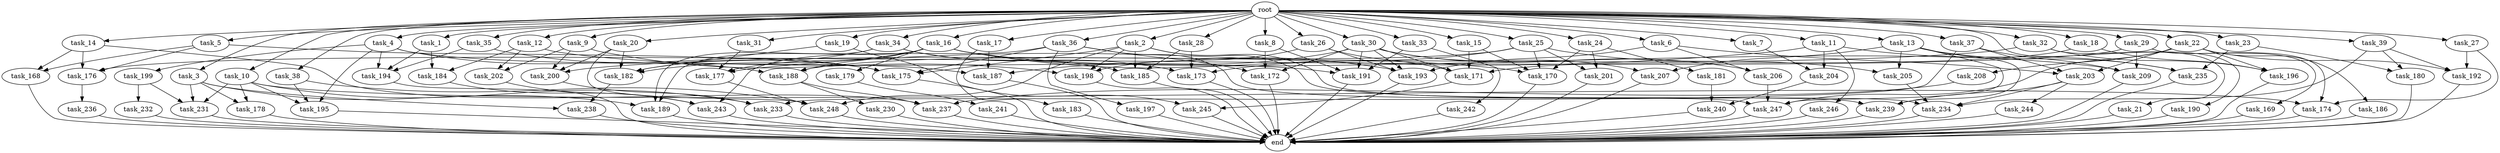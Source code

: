 digraph G {
  root [size="0.000000"];
  task_1 [size="10.240000"];
  task_2 [size="10.240000"];
  task_3 [size="10.240000"];
  task_4 [size="10.240000"];
  task_5 [size="10.240000"];
  task_6 [size="10.240000"];
  task_7 [size="10.240000"];
  task_8 [size="10.240000"];
  task_9 [size="10.240000"];
  task_10 [size="10.240000"];
  task_11 [size="10.240000"];
  task_12 [size="10.240000"];
  task_13 [size="10.240000"];
  task_14 [size="10.240000"];
  task_15 [size="10.240000"];
  task_16 [size="10.240000"];
  task_17 [size="10.240000"];
  task_18 [size="10.240000"];
  task_19 [size="10.240000"];
  task_20 [size="10.240000"];
  task_21 [size="10.240000"];
  task_22 [size="10.240000"];
  task_23 [size="10.240000"];
  task_24 [size="10.240000"];
  task_25 [size="10.240000"];
  task_26 [size="10.240000"];
  task_27 [size="10.240000"];
  task_28 [size="10.240000"];
  task_29 [size="10.240000"];
  task_30 [size="10.240000"];
  task_31 [size="10.240000"];
  task_32 [size="10.240000"];
  task_33 [size="10.240000"];
  task_34 [size="10.240000"];
  task_35 [size="10.240000"];
  task_36 [size="10.240000"];
  task_37 [size="10.240000"];
  task_38 [size="10.240000"];
  task_39 [size="10.240000"];
  task_168 [size="10737418240.000000"];
  task_169 [size="773094113.280000"];
  task_170 [size="13572096655.360001"];
  task_171 [size="10737418240.000000"];
  task_172 [size="6957847019.520000"];
  task_173 [size="8418135900.160000"];
  task_174 [size="10823317585.920000"];
  task_175 [size="9706626088.960001"];
  task_176 [size="11510512353.280001"];
  task_177 [size="5841155522.560000"];
  task_178 [size="3435973836.800000"];
  task_179 [size="3092376453.120000"];
  task_180 [size="2920577761.280000"];
  task_181 [size="6957847019.520000"];
  task_182 [size="9706626088.960001"];
  task_183 [size="3092376453.120000"];
  task_184 [size="6356551598.080000"];
  task_185 [size="9363028705.280001"];
  task_186 [size="2147483648.000000"];
  task_187 [size="9277129359.360001"];
  task_188 [size="8332236554.240000"];
  task_189 [size="8933531975.680000"];
  task_190 [size="3092376453.120000"];
  task_191 [size="8847632629.760000"];
  task_192 [size="11252814315.520000"];
  task_193 [size="11166914969.600000"];
  task_194 [size="6614249635.840000"];
  task_195 [size="14774687498.240000"];
  task_196 [size="10737418240.000000"];
  task_197 [size="3092376453.120000"];
  task_198 [size="9363028705.280001"];
  task_199 [size="3092376453.120000"];
  task_200 [size="8933531975.680000"];
  task_201 [size="9105330667.520000"];
  task_202 [size="9706626088.960001"];
  task_203 [size="6700148981.760000"];
  task_204 [size="6871947673.600000"];
  task_205 [size="5239860101.120000"];
  task_206 [size="7301444403.200000"];
  task_207 [size="6184752906.240000"];
  task_208 [size="2147483648.000000"];
  task_209 [size="4209067950.080000"];
  task_230 [size="773094113.280000"];
  task_231 [size="6528350289.920000"];
  task_232 [size="3092376453.120000"];
  task_233 [size="4209067950.080000"];
  task_234 [size="17695265259.520000"];
  task_235 [size="5239860101.120000"];
  task_236 [size="5497558138.880000"];
  task_237 [size="11510512353.280001"];
  task_238 [size="8933531975.680000"];
  task_239 [size="13142599925.760000"];
  task_240 [size="2491081031.680000"];
  task_241 [size="3092376453.120000"];
  task_242 [size="773094113.280000"];
  task_243 [size="15891378995.200001"];
  task_244 [size="6957847019.520000"];
  task_245 [size="7730941132.800000"];
  task_246 [size="1374389534.720000"];
  task_247 [size="9105330667.520000"];
  task_248 [size="17523466567.680000"];
  end [size="0.000000"];

  root -> task_1 [size="1.000000"];
  root -> task_2 [size="1.000000"];
  root -> task_3 [size="1.000000"];
  root -> task_4 [size="1.000000"];
  root -> task_5 [size="1.000000"];
  root -> task_6 [size="1.000000"];
  root -> task_7 [size="1.000000"];
  root -> task_8 [size="1.000000"];
  root -> task_9 [size="1.000000"];
  root -> task_10 [size="1.000000"];
  root -> task_11 [size="1.000000"];
  root -> task_12 [size="1.000000"];
  root -> task_13 [size="1.000000"];
  root -> task_14 [size="1.000000"];
  root -> task_15 [size="1.000000"];
  root -> task_16 [size="1.000000"];
  root -> task_17 [size="1.000000"];
  root -> task_18 [size="1.000000"];
  root -> task_19 [size="1.000000"];
  root -> task_20 [size="1.000000"];
  root -> task_21 [size="1.000000"];
  root -> task_22 [size="1.000000"];
  root -> task_23 [size="1.000000"];
  root -> task_24 [size="1.000000"];
  root -> task_25 [size="1.000000"];
  root -> task_26 [size="1.000000"];
  root -> task_27 [size="1.000000"];
  root -> task_28 [size="1.000000"];
  root -> task_29 [size="1.000000"];
  root -> task_30 [size="1.000000"];
  root -> task_31 [size="1.000000"];
  root -> task_32 [size="1.000000"];
  root -> task_33 [size="1.000000"];
  root -> task_34 [size="1.000000"];
  root -> task_35 [size="1.000000"];
  root -> task_36 [size="1.000000"];
  root -> task_37 [size="1.000000"];
  root -> task_38 [size="1.000000"];
  root -> task_39 [size="1.000000"];
  task_1 -> task_184 [size="209715200.000000"];
  task_1 -> task_194 [size="209715200.000000"];
  task_2 -> task_175 [size="301989888.000000"];
  task_2 -> task_185 [size="301989888.000000"];
  task_2 -> task_198 [size="301989888.000000"];
  task_2 -> task_234 [size="301989888.000000"];
  task_2 -> task_239 [size="301989888.000000"];
  task_2 -> task_248 [size="301989888.000000"];
  task_3 -> task_178 [size="33554432.000000"];
  task_3 -> task_189 [size="33554432.000000"];
  task_3 -> task_231 [size="33554432.000000"];
  task_3 -> task_238 [size="33554432.000000"];
  task_4 -> task_187 [size="301989888.000000"];
  task_4 -> task_188 [size="301989888.000000"];
  task_4 -> task_194 [size="301989888.000000"];
  task_4 -> task_195 [size="301989888.000000"];
  task_4 -> task_199 [size="301989888.000000"];
  task_5 -> task_168 [size="209715200.000000"];
  task_5 -> task_175 [size="209715200.000000"];
  task_5 -> task_176 [size="209715200.000000"];
  task_6 -> task_193 [size="411041792.000000"];
  task_6 -> task_203 [size="411041792.000000"];
  task_6 -> task_206 [size="411041792.000000"];
  task_7 -> task_204 [size="536870912.000000"];
  task_8 -> task_172 [size="75497472.000000"];
  task_8 -> task_191 [size="75497472.000000"];
  task_9 -> task_198 [size="536870912.000000"];
  task_9 -> task_200 [size="536870912.000000"];
  task_9 -> task_202 [size="536870912.000000"];
  task_10 -> task_174 [size="301989888.000000"];
  task_10 -> task_178 [size="301989888.000000"];
  task_10 -> task_195 [size="301989888.000000"];
  task_10 -> task_231 [size="301989888.000000"];
  task_10 -> task_233 [size="301989888.000000"];
  task_11 -> task_177 [size="134217728.000000"];
  task_11 -> task_204 [size="134217728.000000"];
  task_11 -> task_235 [size="134217728.000000"];
  task_11 -> task_246 [size="134217728.000000"];
  task_12 -> task_184 [size="411041792.000000"];
  task_12 -> task_191 [size="411041792.000000"];
  task_12 -> task_202 [size="411041792.000000"];
  task_13 -> task_205 [size="301989888.000000"];
  task_13 -> task_207 [size="301989888.000000"];
  task_13 -> task_235 [size="301989888.000000"];
  task_13 -> task_239 [size="301989888.000000"];
  task_13 -> task_247 [size="301989888.000000"];
  task_14 -> task_168 [size="838860800.000000"];
  task_14 -> task_176 [size="838860800.000000"];
  task_14 -> task_237 [size="838860800.000000"];
  task_15 -> task_170 [size="134217728.000000"];
  task_15 -> task_171 [size="134217728.000000"];
  task_16 -> task_170 [size="301989888.000000"];
  task_16 -> task_177 [size="301989888.000000"];
  task_16 -> task_179 [size="301989888.000000"];
  task_16 -> task_182 [size="301989888.000000"];
  task_16 -> task_188 [size="301989888.000000"];
  task_16 -> task_189 [size="301989888.000000"];
  task_16 -> task_193 [size="301989888.000000"];
  task_16 -> task_209 [size="301989888.000000"];
  task_17 -> task_183 [size="301989888.000000"];
  task_17 -> task_187 [size="301989888.000000"];
  task_18 -> task_171 [size="536870912.000000"];
  task_18 -> task_196 [size="536870912.000000"];
  task_19 -> task_182 [size="75497472.000000"];
  task_19 -> task_245 [size="75497472.000000"];
  task_20 -> task_182 [size="33554432.000000"];
  task_20 -> task_200 [size="33554432.000000"];
  task_20 -> task_248 [size="33554432.000000"];
  task_21 -> end [size="1.000000"];
  task_22 -> task_186 [size="209715200.000000"];
  task_22 -> task_192 [size="209715200.000000"];
  task_22 -> task_196 [size="209715200.000000"];
  task_22 -> task_203 [size="209715200.000000"];
  task_22 -> task_208 [size="209715200.000000"];
  task_22 -> task_247 [size="209715200.000000"];
  task_23 -> task_180 [size="75497472.000000"];
  task_23 -> task_235 [size="75497472.000000"];
  task_24 -> task_170 [size="679477248.000000"];
  task_24 -> task_181 [size="679477248.000000"];
  task_24 -> task_201 [size="679477248.000000"];
  task_25 -> task_170 [size="209715200.000000"];
  task_25 -> task_173 [size="209715200.000000"];
  task_25 -> task_188 [size="209715200.000000"];
  task_25 -> task_201 [size="209715200.000000"];
  task_25 -> task_205 [size="209715200.000000"];
  task_26 -> task_171 [size="75497472.000000"];
  task_26 -> task_193 [size="75497472.000000"];
  task_26 -> task_198 [size="75497472.000000"];
  task_27 -> task_174 [size="679477248.000000"];
  task_27 -> task_192 [size="679477248.000000"];
  task_28 -> task_173 [size="75497472.000000"];
  task_28 -> task_185 [size="75497472.000000"];
  task_29 -> task_169 [size="75497472.000000"];
  task_29 -> task_174 [size="75497472.000000"];
  task_29 -> task_176 [size="75497472.000000"];
  task_29 -> task_209 [size="75497472.000000"];
  task_30 -> task_171 [size="301989888.000000"];
  task_30 -> task_172 [size="301989888.000000"];
  task_30 -> task_187 [size="301989888.000000"];
  task_30 -> task_191 [size="301989888.000000"];
  task_30 -> task_193 [size="301989888.000000"];
  task_30 -> task_206 [size="301989888.000000"];
  task_30 -> task_207 [size="301989888.000000"];
  task_31 -> task_177 [size="134217728.000000"];
  task_32 -> task_190 [size="301989888.000000"];
  task_32 -> task_196 [size="301989888.000000"];
  task_32 -> task_200 [size="301989888.000000"];
  task_33 -> task_191 [size="75497472.000000"];
  task_33 -> task_242 [size="75497472.000000"];
  task_34 -> task_173 [size="536870912.000000"];
  task_34 -> task_182 [size="536870912.000000"];
  task_34 -> task_185 [size="536870912.000000"];
  task_34 -> task_189 [size="536870912.000000"];
  task_35 -> task_175 [size="134217728.000000"];
  task_35 -> task_194 [size="134217728.000000"];
  task_36 -> task_172 [size="301989888.000000"];
  task_36 -> task_175 [size="301989888.000000"];
  task_36 -> task_197 [size="301989888.000000"];
  task_36 -> task_243 [size="301989888.000000"];
  task_36 -> task_247 [size="301989888.000000"];
  task_37 -> task_203 [size="33554432.000000"];
  task_37 -> task_209 [size="33554432.000000"];
  task_37 -> task_233 [size="33554432.000000"];
  task_38 -> task_195 [size="838860800.000000"];
  task_38 -> task_248 [size="838860800.000000"];
  task_39 -> task_180 [size="209715200.000000"];
  task_39 -> task_192 [size="209715200.000000"];
  task_39 -> task_234 [size="209715200.000000"];
  task_168 -> end [size="1.000000"];
  task_169 -> end [size="1.000000"];
  task_170 -> end [size="1.000000"];
  task_171 -> task_245 [size="679477248.000000"];
  task_172 -> end [size="1.000000"];
  task_173 -> end [size="1.000000"];
  task_174 -> end [size="1.000000"];
  task_175 -> end [size="1.000000"];
  task_176 -> task_236 [size="536870912.000000"];
  task_177 -> task_248 [size="536870912.000000"];
  task_178 -> end [size="1.000000"];
  task_179 -> task_241 [size="301989888.000000"];
  task_180 -> end [size="1.000000"];
  task_181 -> task_240 [size="33554432.000000"];
  task_182 -> task_238 [size="838860800.000000"];
  task_183 -> end [size="1.000000"];
  task_184 -> task_243 [size="838860800.000000"];
  task_185 -> end [size="1.000000"];
  task_186 -> end [size="1.000000"];
  task_187 -> end [size="1.000000"];
  task_188 -> task_230 [size="75497472.000000"];
  task_188 -> task_237 [size="75497472.000000"];
  task_189 -> end [size="1.000000"];
  task_190 -> end [size="1.000000"];
  task_191 -> end [size="1.000000"];
  task_192 -> end [size="1.000000"];
  task_193 -> end [size="1.000000"];
  task_194 -> end [size="1.000000"];
  task_195 -> end [size="1.000000"];
  task_196 -> end [size="1.000000"];
  task_197 -> end [size="1.000000"];
  task_198 -> end [size="1.000000"];
  task_199 -> task_231 [size="301989888.000000"];
  task_199 -> task_232 [size="301989888.000000"];
  task_200 -> task_233 [size="75497472.000000"];
  task_201 -> end [size="1.000000"];
  task_202 -> task_243 [size="411041792.000000"];
  task_203 -> task_234 [size="679477248.000000"];
  task_203 -> task_239 [size="679477248.000000"];
  task_203 -> task_244 [size="679477248.000000"];
  task_204 -> task_240 [size="209715200.000000"];
  task_205 -> task_234 [size="536870912.000000"];
  task_206 -> task_247 [size="75497472.000000"];
  task_207 -> end [size="1.000000"];
  task_208 -> task_237 [size="209715200.000000"];
  task_209 -> end [size="1.000000"];
  task_230 -> end [size="1.000000"];
  task_231 -> end [size="1.000000"];
  task_232 -> end [size="1.000000"];
  task_233 -> end [size="1.000000"];
  task_234 -> end [size="1.000000"];
  task_235 -> end [size="1.000000"];
  task_236 -> end [size="1.000000"];
  task_237 -> end [size="1.000000"];
  task_238 -> end [size="1.000000"];
  task_239 -> end [size="1.000000"];
  task_240 -> end [size="1.000000"];
  task_241 -> end [size="1.000000"];
  task_242 -> end [size="1.000000"];
  task_243 -> end [size="1.000000"];
  task_244 -> end [size="1.000000"];
  task_245 -> end [size="1.000000"];
  task_246 -> end [size="1.000000"];
  task_247 -> end [size="1.000000"];
  task_248 -> end [size="1.000000"];
}
